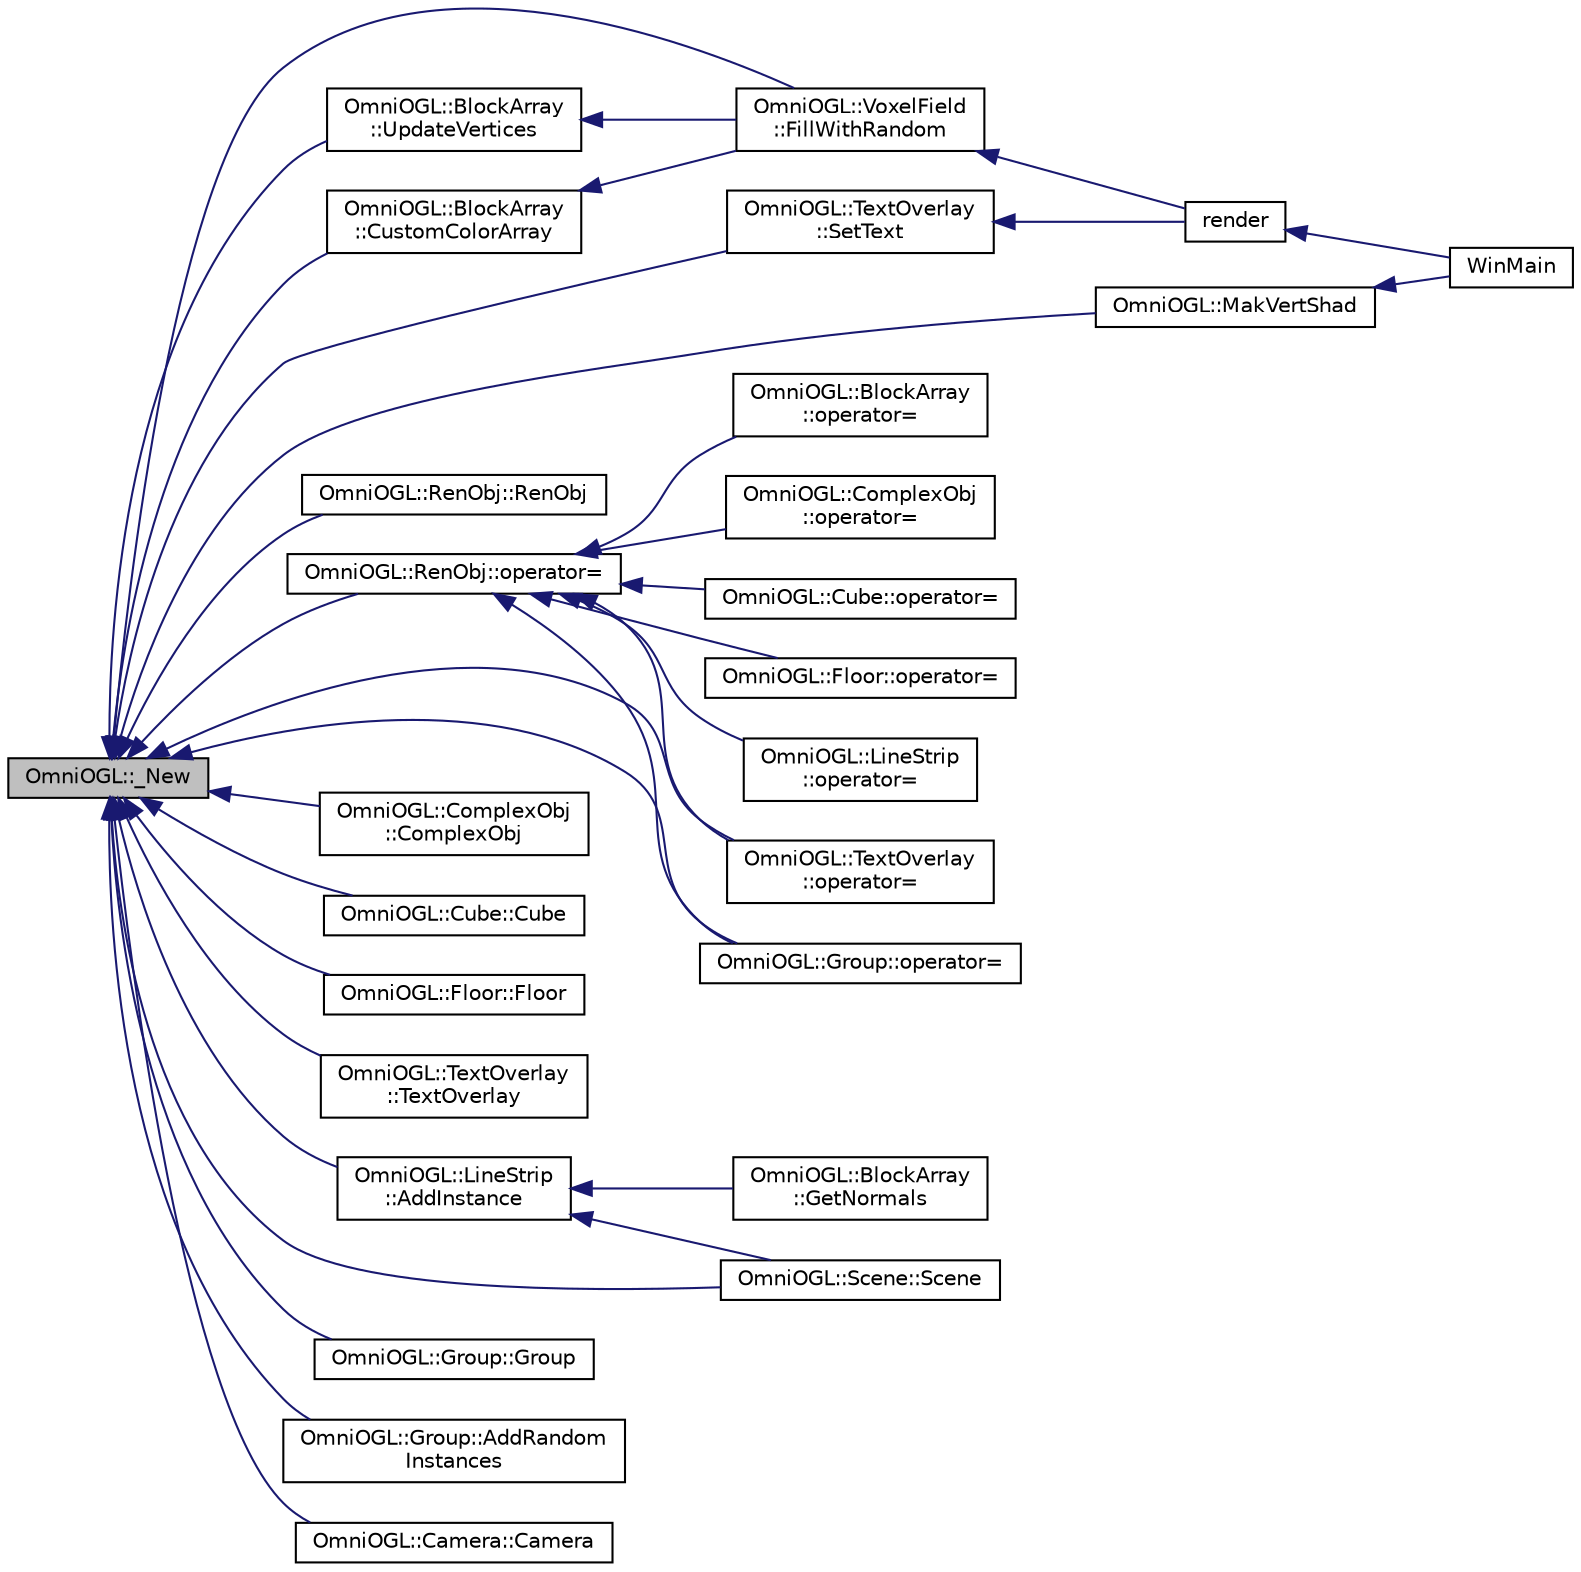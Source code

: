 digraph "OmniOGL::_New"
{
  edge [fontname="Helvetica",fontsize="10",labelfontname="Helvetica",labelfontsize="10"];
  node [fontname="Helvetica",fontsize="10",shape=record];
  rankdir="LR";
  Node1 [label="OmniOGL::_New",height=0.2,width=0.4,color="black", fillcolor="grey75", style="filled" fontcolor="black"];
  Node1 -> Node2 [dir="back",color="midnightblue",fontsize="10",style="solid",fontname="Helvetica"];
  Node2 [label="OmniOGL::VoxelField\l::FillWithRandom",height=0.2,width=0.4,color="black", fillcolor="white", style="filled",URL="$class_omni_o_g_l_1_1_voxel_field.html#a59daa28598ef945b92b4e59f0e9c4306"];
  Node2 -> Node3 [dir="back",color="midnightblue",fontsize="10",style="solid",fontname="Helvetica"];
  Node3 [label="render",height=0.2,width=0.4,color="black", fillcolor="white", style="filled",URL="$_small_o_g_l_8cpp.html#a133aba9fe60f6d354d05d69e0bbd31a7"];
  Node3 -> Node4 [dir="back",color="midnightblue",fontsize="10",style="solid",fontname="Helvetica"];
  Node4 [label="WinMain",height=0.2,width=0.4,color="black", fillcolor="white", style="filled",URL="$_small_o_g_l_8cpp.html#a66e65252a6985e382838442f280f46ba"];
  Node1 -> Node5 [dir="back",color="midnightblue",fontsize="10",style="solid",fontname="Helvetica"];
  Node5 [label="OmniOGL::MakVertShad",height=0.2,width=0.4,color="black", fillcolor="white", style="filled",URL="$namespace_omni_o_g_l.html#a73e45a9a8c8783e5a10758095bfc8f6a"];
  Node5 -> Node4 [dir="back",color="midnightblue",fontsize="10",style="solid",fontname="Helvetica"];
  Node1 -> Node6 [dir="back",color="midnightblue",fontsize="10",style="solid",fontname="Helvetica"];
  Node6 [label="OmniOGL::RenObj::RenObj",height=0.2,width=0.4,color="black", fillcolor="white", style="filled",URL="$class_omni_o_g_l_1_1_ren_obj.html#a4ac9bff73cc14d68d7b2287e841906b2"];
  Node1 -> Node7 [dir="back",color="midnightblue",fontsize="10",style="solid",fontname="Helvetica"];
  Node7 [label="OmniOGL::RenObj::operator=",height=0.2,width=0.4,color="black", fillcolor="white", style="filled",URL="$class_omni_o_g_l_1_1_ren_obj.html#aca84bcb9c301a89548dfcfeab2d2746d"];
  Node7 -> Node8 [dir="back",color="midnightblue",fontsize="10",style="solid",fontname="Helvetica"];
  Node8 [label="OmniOGL::ComplexObj\l::operator=",height=0.2,width=0.4,color="black", fillcolor="white", style="filled",URL="$class_omni_o_g_l_1_1_complex_obj.html#a44e2a622c5f388121b1e496f9b4e577b"];
  Node7 -> Node9 [dir="back",color="midnightblue",fontsize="10",style="solid",fontname="Helvetica"];
  Node9 [label="OmniOGL::Cube::operator=",height=0.2,width=0.4,color="black", fillcolor="white", style="filled",URL="$class_omni_o_g_l_1_1_cube.html#acce099f504e37ca6dec5793bfad57a77"];
  Node7 -> Node10 [dir="back",color="midnightblue",fontsize="10",style="solid",fontname="Helvetica"];
  Node10 [label="OmniOGL::Floor::operator=",height=0.2,width=0.4,color="black", fillcolor="white", style="filled",URL="$class_omni_o_g_l_1_1_floor.html#ab3c8340f590aa40edfcd4f35dd1656a2"];
  Node7 -> Node11 [dir="back",color="midnightblue",fontsize="10",style="solid",fontname="Helvetica"];
  Node11 [label="OmniOGL::TextOverlay\l::operator=",height=0.2,width=0.4,color="black", fillcolor="white", style="filled",URL="$class_omni_o_g_l_1_1_text_overlay.html#aab6be2e6c6c5fac44b4417783727b44a"];
  Node7 -> Node12 [dir="back",color="midnightblue",fontsize="10",style="solid",fontname="Helvetica"];
  Node12 [label="OmniOGL::LineStrip\l::operator=",height=0.2,width=0.4,color="black", fillcolor="white", style="filled",URL="$class_omni_o_g_l_1_1_line_strip.html#a562751dd3863c4ffb155be901f30eba3"];
  Node7 -> Node13 [dir="back",color="midnightblue",fontsize="10",style="solid",fontname="Helvetica"];
  Node13 [label="OmniOGL::BlockArray\l::operator=",height=0.2,width=0.4,color="black", fillcolor="white", style="filled",URL="$class_omni_o_g_l_1_1_block_array.html#a47d24b04c7d893af9b3207b43bd0be2b"];
  Node7 -> Node14 [dir="back",color="midnightblue",fontsize="10",style="solid",fontname="Helvetica"];
  Node14 [label="OmniOGL::Group::operator=",height=0.2,width=0.4,color="black", fillcolor="white", style="filled",URL="$class_omni_o_g_l_1_1_group.html#a3edf6d70731c577cdbc1e29217c5e191"];
  Node1 -> Node15 [dir="back",color="midnightblue",fontsize="10",style="solid",fontname="Helvetica"];
  Node15 [label="OmniOGL::ComplexObj\l::ComplexObj",height=0.2,width=0.4,color="black", fillcolor="white", style="filled",URL="$class_omni_o_g_l_1_1_complex_obj.html#a8db4e061601d8b3dc12fe8116bd65a1d"];
  Node1 -> Node16 [dir="back",color="midnightblue",fontsize="10",style="solid",fontname="Helvetica"];
  Node16 [label="OmniOGL::Cube::Cube",height=0.2,width=0.4,color="black", fillcolor="white", style="filled",URL="$class_omni_o_g_l_1_1_cube.html#aba64b90ed5fcce81396c14cfbac9f47c"];
  Node1 -> Node17 [dir="back",color="midnightblue",fontsize="10",style="solid",fontname="Helvetica"];
  Node17 [label="OmniOGL::Floor::Floor",height=0.2,width=0.4,color="black", fillcolor="white", style="filled",URL="$class_omni_o_g_l_1_1_floor.html#a636158345b20717527b337fb3e5e2924",tooltip="summary&gt;Herp Derp"];
  Node1 -> Node18 [dir="back",color="midnightblue",fontsize="10",style="solid",fontname="Helvetica"];
  Node18 [label="OmniOGL::TextOverlay\l::TextOverlay",height=0.2,width=0.4,color="black", fillcolor="white", style="filled",URL="$class_omni_o_g_l_1_1_text_overlay.html#a751b4ac94473a170b176d9d4e480bdbd"];
  Node1 -> Node11 [dir="back",color="midnightblue",fontsize="10",style="solid",fontname="Helvetica"];
  Node1 -> Node19 [dir="back",color="midnightblue",fontsize="10",style="solid",fontname="Helvetica"];
  Node19 [label="OmniOGL::TextOverlay\l::SetText",height=0.2,width=0.4,color="black", fillcolor="white", style="filled",URL="$class_omni_o_g_l_1_1_text_overlay.html#ac51c9d71e08e26314520de2c5fe58833"];
  Node19 -> Node3 [dir="back",color="midnightblue",fontsize="10",style="solid",fontname="Helvetica"];
  Node1 -> Node20 [dir="back",color="midnightblue",fontsize="10",style="solid",fontname="Helvetica"];
  Node20 [label="OmniOGL::LineStrip\l::AddInstance",height=0.2,width=0.4,color="black", fillcolor="white", style="filled",URL="$class_omni_o_g_l_1_1_line_strip.html#a653b46cd16ec770796ce2c1efdcb1e8b"];
  Node20 -> Node21 [dir="back",color="midnightblue",fontsize="10",style="solid",fontname="Helvetica"];
  Node21 [label="OmniOGL::BlockArray\l::GetNormals",height=0.2,width=0.4,color="black", fillcolor="white", style="filled",URL="$class_omni_o_g_l_1_1_block_array.html#ad00adebf2f11e675cfe560d9862a4ebe"];
  Node20 -> Node22 [dir="back",color="midnightblue",fontsize="10",style="solid",fontname="Helvetica"];
  Node22 [label="OmniOGL::Scene::Scene",height=0.2,width=0.4,color="black", fillcolor="white", style="filled",URL="$class_omni_o_g_l_1_1_scene.html#a6776fd0b14a9677e3bc56d43436a282c"];
  Node1 -> Node23 [dir="back",color="midnightblue",fontsize="10",style="solid",fontname="Helvetica"];
  Node23 [label="OmniOGL::BlockArray\l::UpdateVertices",height=0.2,width=0.4,color="black", fillcolor="white", style="filled",URL="$class_omni_o_g_l_1_1_block_array.html#afa3495e75398215d9f31c6d5c1283902"];
  Node23 -> Node2 [dir="back",color="midnightblue",fontsize="10",style="solid",fontname="Helvetica"];
  Node1 -> Node24 [dir="back",color="midnightblue",fontsize="10",style="solid",fontname="Helvetica"];
  Node24 [label="OmniOGL::BlockArray\l::CustomColorArray",height=0.2,width=0.4,color="black", fillcolor="white", style="filled",URL="$class_omni_o_g_l_1_1_block_array.html#aebb50666105c2f48b78b5e13aed727f6"];
  Node24 -> Node2 [dir="back",color="midnightblue",fontsize="10",style="solid",fontname="Helvetica"];
  Node1 -> Node25 [dir="back",color="midnightblue",fontsize="10",style="solid",fontname="Helvetica"];
  Node25 [label="OmniOGL::Group::Group",height=0.2,width=0.4,color="black", fillcolor="white", style="filled",URL="$class_omni_o_g_l_1_1_group.html#a0d03141f5a711400eeafac768b02b8e4"];
  Node1 -> Node14 [dir="back",color="midnightblue",fontsize="10",style="solid",fontname="Helvetica"];
  Node1 -> Node26 [dir="back",color="midnightblue",fontsize="10",style="solid",fontname="Helvetica"];
  Node26 [label="OmniOGL::Group::AddRandom\lInstances",height=0.2,width=0.4,color="black", fillcolor="white", style="filled",URL="$class_omni_o_g_l_1_1_group.html#a9dcdbfb8c49117647880ae13d8e051bc"];
  Node1 -> Node27 [dir="back",color="midnightblue",fontsize="10",style="solid",fontname="Helvetica"];
  Node27 [label="OmniOGL::Camera::Camera",height=0.2,width=0.4,color="black", fillcolor="white", style="filled",URL="$class_omni_o_g_l_1_1_camera.html#a1d7d3e7566049cb02d683cbe231bf028"];
  Node1 -> Node22 [dir="back",color="midnightblue",fontsize="10",style="solid",fontname="Helvetica"];
}
